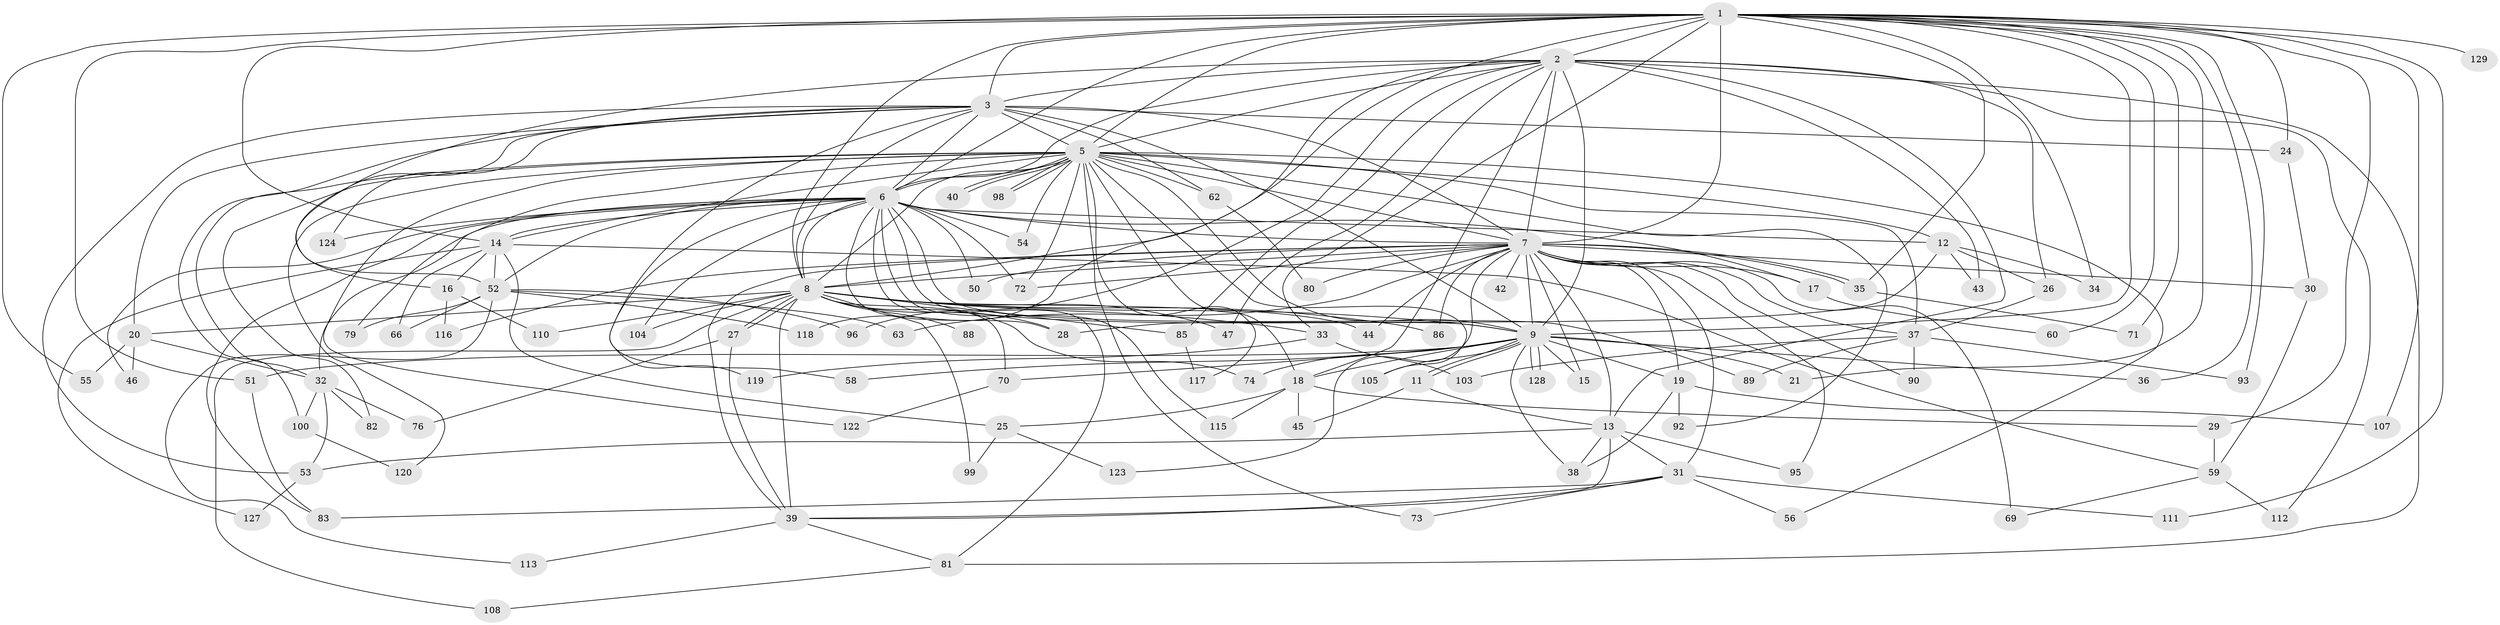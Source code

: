 // Generated by graph-tools (version 1.1) at 2025/23/03/03/25 07:23:38]
// undirected, 100 vertices, 226 edges
graph export_dot {
graph [start="1"]
  node [color=gray90,style=filled];
  1 [super="+4"];
  2 [super="+75"];
  3 [super="+23"];
  5 [super="+22"];
  6 [super="+68"];
  7 [super="+10"];
  8 [super="+41"];
  9 [super="+48"];
  11 [super="+84"];
  12;
  13 [super="+106"];
  14 [super="+114"];
  15;
  16;
  17;
  18 [super="+64"];
  19 [super="+87"];
  20;
  21;
  24 [super="+125"];
  25;
  26;
  27;
  28 [super="+97"];
  29;
  30 [super="+77"];
  31 [super="+49"];
  32 [super="+91"];
  33;
  34;
  35 [super="+61"];
  36;
  37 [super="+65"];
  38;
  39 [super="+78"];
  40;
  42;
  43;
  44;
  45;
  46;
  47 [super="+67"];
  50;
  51;
  52 [super="+57"];
  53 [super="+121"];
  54;
  55;
  56;
  58;
  59;
  60;
  62;
  63;
  66 [super="+102"];
  69;
  70;
  71;
  72 [super="+101"];
  73;
  74;
  76;
  79;
  80;
  81 [super="+94"];
  82;
  83 [super="+126"];
  85;
  86;
  88;
  89;
  90;
  92;
  93;
  95;
  96;
  98;
  99;
  100 [super="+109"];
  103;
  104;
  105;
  107;
  108;
  110;
  111;
  112;
  113;
  115;
  116;
  117;
  118;
  119;
  120;
  122;
  123;
  124;
  127;
  128;
  129;
  1 -- 2 [weight=2];
  1 -- 3 [weight=2];
  1 -- 5 [weight=2];
  1 -- 6 [weight=2];
  1 -- 7 [weight=4];
  1 -- 8 [weight=2];
  1 -- 9 [weight=2];
  1 -- 14;
  1 -- 21;
  1 -- 24 [weight=2];
  1 -- 29;
  1 -- 33;
  1 -- 36;
  1 -- 55;
  1 -- 60;
  1 -- 71;
  1 -- 93;
  1 -- 107;
  1 -- 129 [weight=2];
  1 -- 34;
  1 -- 111;
  1 -- 51;
  1 -- 118;
  1 -- 35;
  2 -- 3;
  2 -- 5;
  2 -- 6;
  2 -- 7 [weight=2];
  2 -- 8;
  2 -- 9 [weight=2];
  2 -- 13;
  2 -- 18;
  2 -- 26;
  2 -- 43;
  2 -- 47 [weight=2];
  2 -- 52;
  2 -- 85;
  2 -- 96;
  2 -- 112;
  2 -- 81;
  3 -- 5 [weight=2];
  3 -- 6;
  3 -- 7 [weight=2];
  3 -- 8;
  3 -- 9;
  3 -- 16;
  3 -- 20;
  3 -- 24;
  3 -- 53;
  3 -- 58;
  3 -- 124;
  3 -- 100;
  3 -- 62;
  5 -- 6;
  5 -- 7 [weight=2];
  5 -- 8;
  5 -- 9;
  5 -- 12;
  5 -- 14;
  5 -- 32;
  5 -- 37;
  5 -- 40;
  5 -- 40;
  5 -- 54;
  5 -- 56;
  5 -- 62;
  5 -- 72;
  5 -- 73;
  5 -- 79;
  5 -- 82;
  5 -- 92;
  5 -- 98;
  5 -- 98;
  5 -- 105;
  5 -- 117;
  5 -- 120;
  5 -- 122;
  5 -- 18;
  6 -- 7 [weight=3];
  6 -- 8;
  6 -- 9;
  6 -- 12;
  6 -- 17;
  6 -- 32;
  6 -- 46;
  6 -- 50;
  6 -- 54;
  6 -- 81;
  6 -- 83;
  6 -- 89;
  6 -- 104;
  6 -- 115;
  6 -- 119;
  6 -- 124;
  6 -- 14;
  6 -- 52;
  6 -- 28;
  6 -- 72;
  7 -- 8 [weight=2];
  7 -- 9 [weight=3];
  7 -- 31 [weight=2];
  7 -- 35;
  7 -- 35;
  7 -- 37;
  7 -- 42 [weight=2];
  7 -- 44;
  7 -- 50;
  7 -- 63;
  7 -- 72;
  7 -- 80;
  7 -- 86;
  7 -- 90;
  7 -- 95;
  7 -- 116;
  7 -- 123;
  7 -- 69;
  7 -- 39;
  7 -- 13;
  7 -- 15;
  7 -- 17;
  7 -- 19;
  7 -- 30;
  8 -- 9;
  8 -- 20;
  8 -- 27;
  8 -- 27;
  8 -- 28;
  8 -- 33;
  8 -- 47;
  8 -- 70;
  8 -- 74;
  8 -- 85;
  8 -- 86;
  8 -- 88 [weight=2];
  8 -- 104;
  8 -- 108;
  8 -- 110;
  8 -- 99;
  8 -- 39;
  8 -- 44;
  9 -- 11;
  9 -- 11;
  9 -- 15;
  9 -- 18;
  9 -- 19;
  9 -- 21;
  9 -- 36;
  9 -- 38;
  9 -- 51;
  9 -- 58;
  9 -- 70;
  9 -- 128;
  9 -- 128;
  9 -- 74;
  9 -- 105;
  11 -- 45;
  11 -- 13;
  12 -- 26;
  12 -- 28;
  12 -- 34;
  12 -- 43;
  13 -- 38;
  13 -- 95;
  13 -- 53;
  13 -- 31;
  13 -- 39;
  14 -- 16;
  14 -- 25;
  14 -- 52;
  14 -- 59;
  14 -- 66;
  14 -- 127;
  16 -- 110;
  16 -- 116;
  17 -- 60;
  18 -- 25;
  18 -- 29;
  18 -- 45;
  18 -- 115;
  19 -- 92;
  19 -- 107;
  19 -- 38;
  20 -- 46;
  20 -- 55;
  20 -- 32;
  24 -- 30;
  25 -- 99;
  25 -- 123;
  26 -- 37;
  27 -- 76;
  27 -- 39;
  29 -- 59;
  30 -- 59;
  31 -- 39;
  31 -- 56;
  31 -- 73;
  31 -- 83;
  31 -- 111;
  32 -- 53;
  32 -- 76;
  32 -- 82;
  32 -- 100 [weight=2];
  33 -- 103;
  33 -- 119;
  35 -- 71;
  37 -- 89;
  37 -- 90;
  37 -- 93;
  37 -- 103;
  39 -- 81;
  39 -- 113;
  51 -- 83;
  52 -- 66 [weight=2];
  52 -- 79;
  52 -- 113;
  52 -- 118;
  52 -- 96;
  52 -- 63;
  53 -- 127;
  59 -- 69;
  59 -- 112;
  62 -- 80;
  70 -- 122;
  81 -- 108;
  85 -- 117;
  100 -- 120;
}
